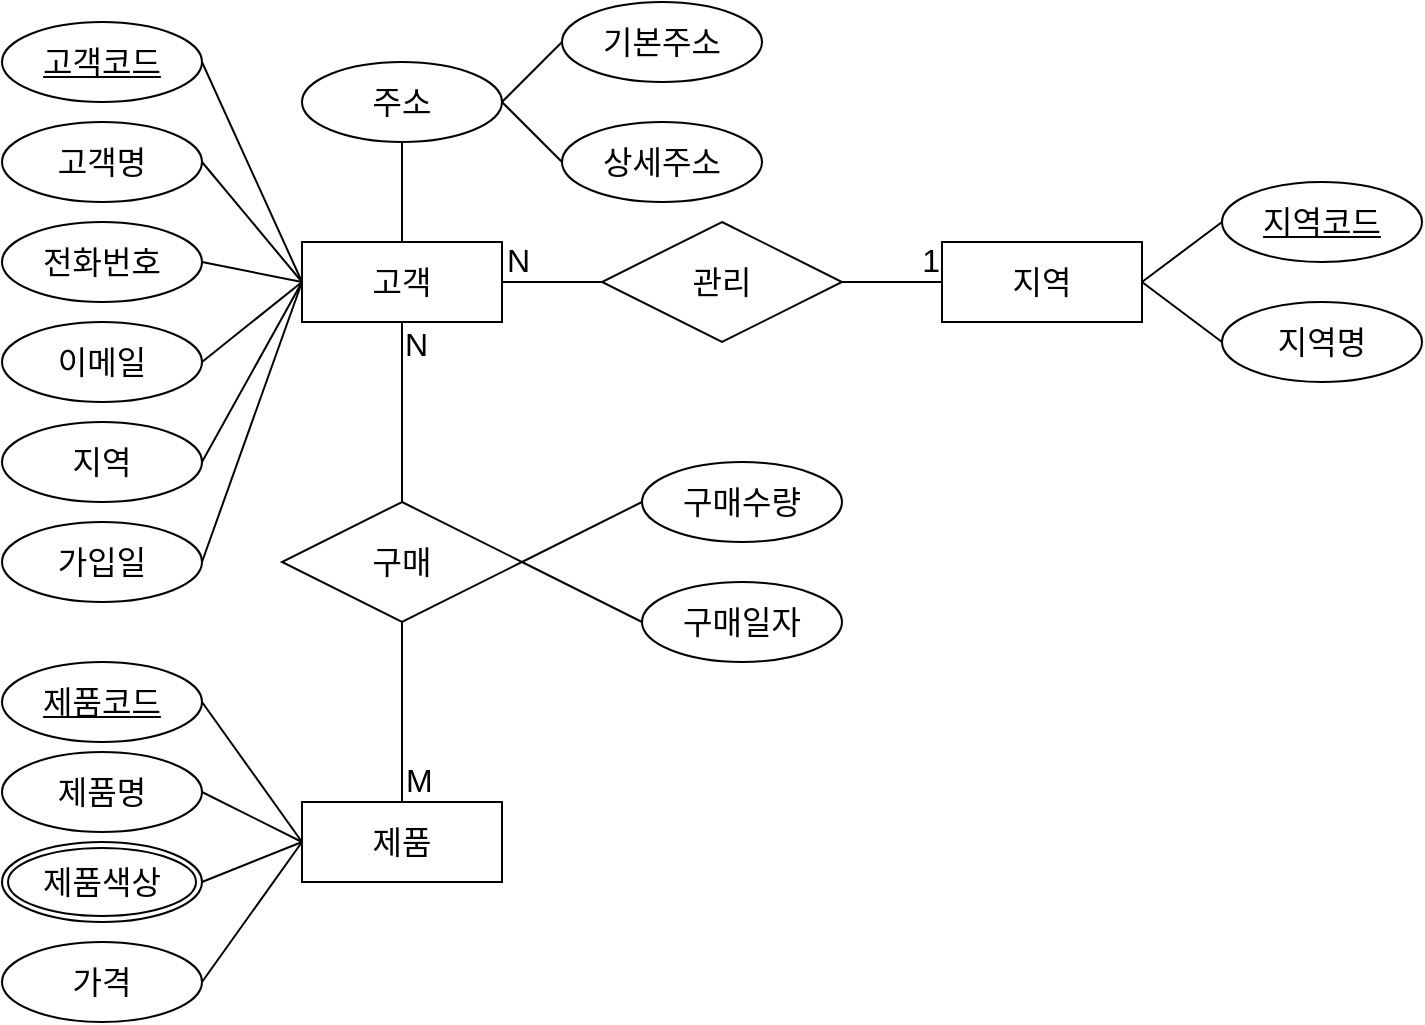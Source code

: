 <mxfile version="23.0.2" type="github" pages="2">
  <diagram name="ERD" id="Ty3lweUEg_XUcewh4Wqz">
    <mxGraphModel dx="666" dy="837" grid="1" gridSize="10" guides="1" tooltips="1" connect="1" arrows="1" fold="1" page="1" pageScale="1" pageWidth="827" pageHeight="1169" math="0" shadow="0">
      <root>
        <mxCell id="0" />
        <mxCell id="1" parent="0" />
        <mxCell id="jPnlkZO_AQ-F7j3s1gS7-1" value="고객" style="whiteSpace=wrap;html=1;align=center;fontSize=16;" vertex="1" parent="1">
          <mxGeometry x="160" y="140" width="100" height="40" as="geometry" />
        </mxCell>
        <mxCell id="jPnlkZO_AQ-F7j3s1gS7-2" value="고객코드" style="ellipse;whiteSpace=wrap;html=1;align=center;fontStyle=4;fontSize=16;" vertex="1" parent="1">
          <mxGeometry x="10" y="30" width="100" height="40" as="geometry" />
        </mxCell>
        <mxCell id="jPnlkZO_AQ-F7j3s1gS7-3" value="고객명" style="ellipse;whiteSpace=wrap;html=1;align=center;fontSize=16;" vertex="1" parent="1">
          <mxGeometry x="10" y="80" width="100" height="40" as="geometry" />
        </mxCell>
        <mxCell id="jPnlkZO_AQ-F7j3s1gS7-4" value="전화번호" style="ellipse;whiteSpace=wrap;html=1;align=center;fontSize=16;" vertex="1" parent="1">
          <mxGeometry x="10" y="130" width="100" height="40" as="geometry" />
        </mxCell>
        <mxCell id="jPnlkZO_AQ-F7j3s1gS7-5" value="지역" style="ellipse;whiteSpace=wrap;html=1;align=center;fontSize=16;" vertex="1" parent="1">
          <mxGeometry x="10" y="230" width="100" height="40" as="geometry" />
        </mxCell>
        <mxCell id="jPnlkZO_AQ-F7j3s1gS7-6" value="상세주소" style="ellipse;whiteSpace=wrap;html=1;align=center;fontSize=16;" vertex="1" parent="1">
          <mxGeometry x="290" y="80" width="100" height="40" as="geometry" />
        </mxCell>
        <mxCell id="jPnlkZO_AQ-F7j3s1gS7-7" value="기본주소" style="ellipse;whiteSpace=wrap;html=1;align=center;fontSize=16;" vertex="1" parent="1">
          <mxGeometry x="290" y="20" width="100" height="40" as="geometry" />
        </mxCell>
        <mxCell id="jPnlkZO_AQ-F7j3s1gS7-8" value="이메일" style="ellipse;whiteSpace=wrap;html=1;align=center;fontSize=16;" vertex="1" parent="1">
          <mxGeometry x="10" y="180" width="100" height="40" as="geometry" />
        </mxCell>
        <mxCell id="jPnlkZO_AQ-F7j3s1gS7-9" value="가입일" style="ellipse;whiteSpace=wrap;html=1;align=center;fontSize=16;" vertex="1" parent="1">
          <mxGeometry x="10" y="280" width="100" height="40" as="geometry" />
        </mxCell>
        <mxCell id="jPnlkZO_AQ-F7j3s1gS7-10" value="" style="endArrow=none;html=1;rounded=0;fontSize=12;startSize=8;endSize=8;curved=1;exitX=1;exitY=0.5;exitDx=0;exitDy=0;entryX=0;entryY=0.5;entryDx=0;entryDy=0;" edge="1" parent="1" source="jPnlkZO_AQ-F7j3s1gS7-2" target="jPnlkZO_AQ-F7j3s1gS7-1">
          <mxGeometry relative="1" as="geometry">
            <mxPoint x="210" y="380" as="sourcePoint" />
            <mxPoint x="370" y="380" as="targetPoint" />
          </mxGeometry>
        </mxCell>
        <mxCell id="jPnlkZO_AQ-F7j3s1gS7-11" value="" style="endArrow=none;html=1;rounded=0;fontSize=12;startSize=8;endSize=8;curved=1;exitX=1;exitY=0.5;exitDx=0;exitDy=0;entryX=0;entryY=0.5;entryDx=0;entryDy=0;" edge="1" parent="1" source="jPnlkZO_AQ-F7j3s1gS7-3" target="jPnlkZO_AQ-F7j3s1gS7-1">
          <mxGeometry relative="1" as="geometry">
            <mxPoint x="120" y="60" as="sourcePoint" />
            <mxPoint x="170" y="230" as="targetPoint" />
          </mxGeometry>
        </mxCell>
        <mxCell id="jPnlkZO_AQ-F7j3s1gS7-12" value="" style="endArrow=none;html=1;rounded=0;fontSize=12;startSize=8;endSize=8;curved=1;exitX=1;exitY=0.5;exitDx=0;exitDy=0;entryX=0;entryY=0.5;entryDx=0;entryDy=0;" edge="1" parent="1" source="jPnlkZO_AQ-F7j3s1gS7-4" target="jPnlkZO_AQ-F7j3s1gS7-1">
          <mxGeometry relative="1" as="geometry">
            <mxPoint x="120" y="110" as="sourcePoint" />
            <mxPoint x="170" y="230" as="targetPoint" />
          </mxGeometry>
        </mxCell>
        <mxCell id="jPnlkZO_AQ-F7j3s1gS7-13" value="" style="endArrow=none;html=1;rounded=0;fontSize=12;startSize=8;endSize=8;curved=1;exitX=1;exitY=0.5;exitDx=0;exitDy=0;entryX=0;entryY=0.5;entryDx=0;entryDy=0;" edge="1" parent="1" source="jPnlkZO_AQ-F7j3s1gS7-8" target="jPnlkZO_AQ-F7j3s1gS7-1">
          <mxGeometry relative="1" as="geometry">
            <mxPoint x="120" y="160" as="sourcePoint" />
            <mxPoint x="170" y="230" as="targetPoint" />
          </mxGeometry>
        </mxCell>
        <mxCell id="jPnlkZO_AQ-F7j3s1gS7-14" value="" style="endArrow=none;html=1;rounded=0;fontSize=12;startSize=8;endSize=8;curved=1;exitX=0;exitY=0.5;exitDx=0;exitDy=0;entryX=1;entryY=0.5;entryDx=0;entryDy=0;" edge="1" parent="1" source="jPnlkZO_AQ-F7j3s1gS7-7" target="5C0KOy-5nxvdo0F-4MNF-2">
          <mxGeometry relative="1" as="geometry">
            <mxPoint x="130" y="170" as="sourcePoint" />
            <mxPoint x="180" y="240" as="targetPoint" />
          </mxGeometry>
        </mxCell>
        <mxCell id="jPnlkZO_AQ-F7j3s1gS7-15" value="" style="endArrow=none;html=1;rounded=0;fontSize=12;startSize=8;endSize=8;curved=1;entryX=0;entryY=0.5;entryDx=0;entryDy=0;exitX=1;exitY=0.5;exitDx=0;exitDy=0;" edge="1" parent="1" source="5C0KOy-5nxvdo0F-4MNF-2" target="jPnlkZO_AQ-F7j3s1gS7-6">
          <mxGeometry relative="1" as="geometry">
            <mxPoint x="160" y="210" as="sourcePoint" />
            <mxPoint x="190" y="250" as="targetPoint" />
          </mxGeometry>
        </mxCell>
        <mxCell id="jPnlkZO_AQ-F7j3s1gS7-16" value="" style="endArrow=none;html=1;rounded=0;fontSize=12;startSize=8;endSize=8;curved=1;exitX=0;exitY=0.5;exitDx=0;exitDy=0;entryX=1;entryY=0.5;entryDx=0;entryDy=0;" edge="1" parent="1" source="jPnlkZO_AQ-F7j3s1gS7-1" target="jPnlkZO_AQ-F7j3s1gS7-5">
          <mxGeometry relative="1" as="geometry">
            <mxPoint x="150" y="190" as="sourcePoint" />
            <mxPoint x="200" y="260" as="targetPoint" />
          </mxGeometry>
        </mxCell>
        <mxCell id="jPnlkZO_AQ-F7j3s1gS7-17" value="" style="endArrow=none;html=1;rounded=0;fontSize=12;startSize=8;endSize=8;curved=1;entryX=1;entryY=0.5;entryDx=0;entryDy=0;exitX=0;exitY=0.5;exitDx=0;exitDy=0;" edge="1" parent="1" source="jPnlkZO_AQ-F7j3s1gS7-1" target="jPnlkZO_AQ-F7j3s1gS7-9">
          <mxGeometry relative="1" as="geometry">
            <mxPoint x="160" y="230" as="sourcePoint" />
            <mxPoint x="210" y="270" as="targetPoint" />
          </mxGeometry>
        </mxCell>
        <mxCell id="jPnlkZO_AQ-F7j3s1gS7-18" value="지역" style="whiteSpace=wrap;html=1;align=center;fontSize=16;" vertex="1" parent="1">
          <mxGeometry x="480" y="140" width="100" height="40" as="geometry" />
        </mxCell>
        <mxCell id="jPnlkZO_AQ-F7j3s1gS7-19" value="지역코드" style="ellipse;whiteSpace=wrap;html=1;align=center;fontStyle=4;fontSize=16;" vertex="1" parent="1">
          <mxGeometry x="620" y="110" width="100" height="40" as="geometry" />
        </mxCell>
        <mxCell id="jPnlkZO_AQ-F7j3s1gS7-20" value="지역명" style="ellipse;whiteSpace=wrap;html=1;align=center;fontSize=16;" vertex="1" parent="1">
          <mxGeometry x="620" y="170" width="100" height="40" as="geometry" />
        </mxCell>
        <mxCell id="jPnlkZO_AQ-F7j3s1gS7-21" value="" style="endArrow=none;html=1;rounded=0;fontSize=12;startSize=8;endSize=8;curved=1;exitX=1;exitY=0.5;exitDx=0;exitDy=0;entryX=0;entryY=0.5;entryDx=0;entryDy=0;" edge="1" parent="1" source="jPnlkZO_AQ-F7j3s1gS7-18" target="jPnlkZO_AQ-F7j3s1gS7-19">
          <mxGeometry relative="1" as="geometry">
            <mxPoint x="430" y="510" as="sourcePoint" />
            <mxPoint x="590" y="510" as="targetPoint" />
          </mxGeometry>
        </mxCell>
        <mxCell id="jPnlkZO_AQ-F7j3s1gS7-22" value="" style="endArrow=none;html=1;rounded=0;fontSize=12;startSize=8;endSize=8;curved=1;exitX=0;exitY=0.5;exitDx=0;exitDy=0;entryX=1;entryY=0.5;entryDx=0;entryDy=0;" edge="1" parent="1" source="jPnlkZO_AQ-F7j3s1gS7-20" target="jPnlkZO_AQ-F7j3s1gS7-18">
          <mxGeometry relative="1" as="geometry">
            <mxPoint x="650" y="230" as="sourcePoint" />
            <mxPoint x="670" y="200" as="targetPoint" />
          </mxGeometry>
        </mxCell>
        <mxCell id="jPnlkZO_AQ-F7j3s1gS7-23" value="제품" style="whiteSpace=wrap;html=1;align=center;fontSize=16;" vertex="1" parent="1">
          <mxGeometry x="160" y="420" width="100" height="40" as="geometry" />
        </mxCell>
        <mxCell id="jPnlkZO_AQ-F7j3s1gS7-24" value="제품코드" style="ellipse;whiteSpace=wrap;html=1;align=center;fontStyle=4;fontSize=16;" vertex="1" parent="1">
          <mxGeometry x="10" y="350" width="100" height="40" as="geometry" />
        </mxCell>
        <mxCell id="jPnlkZO_AQ-F7j3s1gS7-25" value="제품명" style="ellipse;whiteSpace=wrap;html=1;align=center;fontSize=16;" vertex="1" parent="1">
          <mxGeometry x="10" y="395" width="100" height="40" as="geometry" />
        </mxCell>
        <mxCell id="jPnlkZO_AQ-F7j3s1gS7-28" value="가격" style="ellipse;whiteSpace=wrap;html=1;align=center;fontSize=16;" vertex="1" parent="1">
          <mxGeometry x="10" y="490" width="100" height="40" as="geometry" />
        </mxCell>
        <mxCell id="jPnlkZO_AQ-F7j3s1gS7-29" value="" style="endArrow=none;html=1;rounded=0;fontSize=12;startSize=8;endSize=8;curved=1;entryX=0;entryY=0.5;entryDx=0;entryDy=0;exitX=1;exitY=0.5;exitDx=0;exitDy=0;" edge="1" parent="1" source="jPnlkZO_AQ-F7j3s1gS7-24" target="jPnlkZO_AQ-F7j3s1gS7-23">
          <mxGeometry relative="1" as="geometry">
            <mxPoint x="50" y="525" as="sourcePoint" />
            <mxPoint x="210" y="525" as="targetPoint" />
          </mxGeometry>
        </mxCell>
        <mxCell id="jPnlkZO_AQ-F7j3s1gS7-30" value="" style="endArrow=none;html=1;rounded=0;fontSize=12;startSize=8;endSize=8;curved=1;entryX=0;entryY=0.5;entryDx=0;entryDy=0;exitX=1;exitY=0.5;exitDx=0;exitDy=0;" edge="1" parent="1" source="jPnlkZO_AQ-F7j3s1gS7-25" target="jPnlkZO_AQ-F7j3s1gS7-23">
          <mxGeometry relative="1" as="geometry">
            <mxPoint x="290" y="375" as="sourcePoint" />
            <mxPoint x="270" y="465" as="targetPoint" />
          </mxGeometry>
        </mxCell>
        <mxCell id="jPnlkZO_AQ-F7j3s1gS7-31" value="" style="endArrow=none;html=1;rounded=0;fontSize=12;startSize=8;endSize=8;curved=1;entryX=1;entryY=0.5;entryDx=0;entryDy=0;exitX=0;exitY=0.5;exitDx=0;exitDy=0;" edge="1" parent="1" source="jPnlkZO_AQ-F7j3s1gS7-23" target="5C0KOy-5nxvdo0F-4MNF-1">
          <mxGeometry relative="1" as="geometry">
            <mxPoint x="160" y="455" as="sourcePoint" />
            <mxPoint x="110" y="460" as="targetPoint" />
          </mxGeometry>
        </mxCell>
        <mxCell id="jPnlkZO_AQ-F7j3s1gS7-32" value="" style="endArrow=none;html=1;rounded=0;fontSize=12;startSize=8;endSize=8;curved=1;entryX=1;entryY=0.5;entryDx=0;entryDy=0;exitX=0;exitY=0.5;exitDx=0;exitDy=0;" edge="1" parent="1" source="jPnlkZO_AQ-F7j3s1gS7-23" target="jPnlkZO_AQ-F7j3s1gS7-28">
          <mxGeometry relative="1" as="geometry">
            <mxPoint x="310" y="395" as="sourcePoint" />
            <mxPoint x="290" y="485" as="targetPoint" />
          </mxGeometry>
        </mxCell>
        <mxCell id="jPnlkZO_AQ-F7j3s1gS7-33" value="관리" style="shape=rhombus;perimeter=rhombusPerimeter;whiteSpace=wrap;html=1;align=center;fontSize=16;" vertex="1" parent="1">
          <mxGeometry x="310" y="130" width="120" height="60" as="geometry" />
        </mxCell>
        <mxCell id="jPnlkZO_AQ-F7j3s1gS7-34" value="" style="endArrow=none;html=1;rounded=0;fontSize=12;startSize=8;endSize=8;curved=1;exitX=1;exitY=0.5;exitDx=0;exitDy=0;entryX=0;entryY=0.5;entryDx=0;entryDy=0;" edge="1" parent="1" source="jPnlkZO_AQ-F7j3s1gS7-33" target="jPnlkZO_AQ-F7j3s1gS7-18">
          <mxGeometry relative="1" as="geometry">
            <mxPoint x="310" y="380" as="sourcePoint" />
            <mxPoint x="470" y="380" as="targetPoint" />
          </mxGeometry>
        </mxCell>
        <mxCell id="jPnlkZO_AQ-F7j3s1gS7-35" value="1" style="resizable=0;html=1;whiteSpace=wrap;align=right;verticalAlign=bottom;fontSize=16;" connectable="0" vertex="1" parent="jPnlkZO_AQ-F7j3s1gS7-34">
          <mxGeometry x="1" relative="1" as="geometry" />
        </mxCell>
        <mxCell id="jPnlkZO_AQ-F7j3s1gS7-36" value="" style="endArrow=none;html=1;rounded=0;fontSize=12;startSize=8;endSize=8;curved=1;entryX=1;entryY=0.5;entryDx=0;entryDy=0;exitX=0;exitY=0.5;exitDx=0;exitDy=0;" edge="1" parent="1" source="jPnlkZO_AQ-F7j3s1gS7-33" target="jPnlkZO_AQ-F7j3s1gS7-1">
          <mxGeometry relative="1" as="geometry">
            <mxPoint x="310" y="380" as="sourcePoint" />
            <mxPoint x="470" y="380" as="targetPoint" />
          </mxGeometry>
        </mxCell>
        <mxCell id="jPnlkZO_AQ-F7j3s1gS7-37" value="N" style="resizable=0;html=1;whiteSpace=wrap;align=right;verticalAlign=bottom;fontSize=16;" connectable="0" vertex="1" parent="jPnlkZO_AQ-F7j3s1gS7-36">
          <mxGeometry x="1" relative="1" as="geometry">
            <mxPoint x="15" as="offset" />
          </mxGeometry>
        </mxCell>
        <mxCell id="jPnlkZO_AQ-F7j3s1gS7-41" value="" style="endArrow=none;html=1;rounded=0;fontSize=12;startSize=8;endSize=8;curved=1;entryX=0.5;entryY=1;entryDx=0;entryDy=0;exitX=0.5;exitY=0;exitDx=0;exitDy=0;" edge="1" parent="1" source="jPnlkZO_AQ-F7j3s1gS7-38" target="jPnlkZO_AQ-F7j3s1gS7-1">
          <mxGeometry relative="1" as="geometry">
            <mxPoint x="20" y="510" as="sourcePoint" />
            <mxPoint x="180" y="510" as="targetPoint" />
          </mxGeometry>
        </mxCell>
        <mxCell id="jPnlkZO_AQ-F7j3s1gS7-43" value="N" style="resizable=0;html=1;whiteSpace=wrap;align=right;verticalAlign=bottom;fontSize=16;" connectable="0" vertex="1" parent="jPnlkZO_AQ-F7j3s1gS7-41">
          <mxGeometry x="1" relative="1" as="geometry">
            <mxPoint x="14" y="22" as="offset" />
          </mxGeometry>
        </mxCell>
        <mxCell id="jPnlkZO_AQ-F7j3s1gS7-44" value="구매수량" style="ellipse;whiteSpace=wrap;html=1;align=center;fontSize=16;" vertex="1" parent="1">
          <mxGeometry x="330" y="250" width="100" height="40" as="geometry" />
        </mxCell>
        <mxCell id="jPnlkZO_AQ-F7j3s1gS7-45" value="구매일자" style="ellipse;whiteSpace=wrap;html=1;align=center;fontSize=16;" vertex="1" parent="1">
          <mxGeometry x="330" y="310" width="100" height="40" as="geometry" />
        </mxCell>
        <mxCell id="jPnlkZO_AQ-F7j3s1gS7-46" value="" style="endArrow=none;html=1;rounded=0;fontSize=12;startSize=8;endSize=8;curved=1;exitX=1;exitY=0.5;exitDx=0;exitDy=0;entryX=0;entryY=0.5;entryDx=0;entryDy=0;" edge="1" parent="1" source="jPnlkZO_AQ-F7j3s1gS7-38" target="jPnlkZO_AQ-F7j3s1gS7-44">
          <mxGeometry relative="1" as="geometry">
            <mxPoint x="340" y="430" as="sourcePoint" />
            <mxPoint x="500" y="430" as="targetPoint" />
          </mxGeometry>
        </mxCell>
        <mxCell id="jPnlkZO_AQ-F7j3s1gS7-47" value="" style="endArrow=none;html=1;rounded=0;fontSize=12;startSize=8;endSize=8;curved=1;exitX=1;exitY=0.5;exitDx=0;exitDy=0;entryX=0;entryY=0.5;entryDx=0;entryDy=0;" edge="1" parent="1" source="jPnlkZO_AQ-F7j3s1gS7-38" target="jPnlkZO_AQ-F7j3s1gS7-45">
          <mxGeometry relative="1" as="geometry">
            <mxPoint x="290" y="330" as="sourcePoint" />
            <mxPoint x="340" y="300" as="targetPoint" />
          </mxGeometry>
        </mxCell>
        <mxCell id="5C0KOy-5nxvdo0F-4MNF-1" value="제품색상" style="ellipse;shape=doubleEllipse;margin=3;whiteSpace=wrap;html=1;align=center;fontSize=16;" vertex="1" parent="1">
          <mxGeometry x="10" y="440" width="100" height="40" as="geometry" />
        </mxCell>
        <mxCell id="5C0KOy-5nxvdo0F-4MNF-2" value="주소" style="ellipse;whiteSpace=wrap;html=1;align=center;fontSize=16;" vertex="1" parent="1">
          <mxGeometry x="160" y="50" width="100" height="40" as="geometry" />
        </mxCell>
        <mxCell id="5C0KOy-5nxvdo0F-4MNF-3" value="" style="endArrow=none;html=1;rounded=0;fontSize=12;startSize=8;endSize=8;curved=1;entryX=0.5;entryY=1;entryDx=0;entryDy=0;exitX=0.5;exitY=0;exitDx=0;exitDy=0;" edge="1" parent="1" source="jPnlkZO_AQ-F7j3s1gS7-1" target="5C0KOy-5nxvdo0F-4MNF-2">
          <mxGeometry relative="1" as="geometry">
            <mxPoint x="150" y="250" as="sourcePoint" />
            <mxPoint x="310" y="250" as="targetPoint" />
          </mxGeometry>
        </mxCell>
        <mxCell id="5C0KOy-5nxvdo0F-4MNF-4" value="" style="endArrow=none;html=1;rounded=0;fontSize=12;startSize=8;endSize=8;curved=1;entryX=0.5;entryY=1;entryDx=0;entryDy=0;exitX=0.5;exitY=0;exitDx=0;exitDy=0;" edge="1" parent="1" source="jPnlkZO_AQ-F7j3s1gS7-23" target="jPnlkZO_AQ-F7j3s1gS7-38">
          <mxGeometry relative="1" as="geometry">
            <mxPoint x="210" y="435" as="sourcePoint" />
            <mxPoint x="210" y="180" as="targetPoint" />
          </mxGeometry>
        </mxCell>
        <mxCell id="5C0KOy-5nxvdo0F-4MNF-5" value="M" style="resizable=0;html=1;whiteSpace=wrap;align=left;verticalAlign=bottom;fontSize=16;" connectable="0" vertex="1" parent="5C0KOy-5nxvdo0F-4MNF-4">
          <mxGeometry x="-1" relative="1" as="geometry" />
        </mxCell>
        <mxCell id="jPnlkZO_AQ-F7j3s1gS7-38" value="구매" style="shape=rhombus;perimeter=rhombusPerimeter;whiteSpace=wrap;html=1;align=center;fontSize=16;" vertex="1" parent="1">
          <mxGeometry x="150" y="270" width="120" height="60" as="geometry" />
        </mxCell>
      </root>
    </mxGraphModel>
  </diagram>
  <diagram id="p4AohO50XFNHlr-Im9Fz" name="릴레이션">
    <mxGraphModel dx="666" dy="837" grid="1" gridSize="10" guides="1" tooltips="1" connect="1" arrows="1" fold="1" page="1" pageScale="1" pageWidth="827" pageHeight="1169" math="0" shadow="0">
      <root>
        <mxCell id="0" />
        <mxCell id="1" parent="0" />
        <mxCell id="I4EyBmp-ebeh1d2STM1C-1" value="구매" style="shape=table;startSize=30;container=1;collapsible=1;childLayout=tableLayout;fixedRows=1;rowLines=0;fontStyle=1;align=center;resizeLast=1;html=1;whiteSpace=wrap;fontSize=16;" vertex="1" parent="1">
          <mxGeometry x="40" y="400" width="180" height="150" as="geometry" />
        </mxCell>
        <mxCell id="I4EyBmp-ebeh1d2STM1C-2" value="" style="shape=tableRow;horizontal=0;startSize=0;swimlaneHead=0;swimlaneBody=0;fillColor=none;collapsible=0;dropTarget=0;points=[[0,0.5],[1,0.5]];portConstraint=eastwest;top=0;left=0;right=0;bottom=0;html=1;fontSize=16;" vertex="1" parent="I4EyBmp-ebeh1d2STM1C-1">
          <mxGeometry y="30" width="180" height="30" as="geometry" />
        </mxCell>
        <mxCell id="I4EyBmp-ebeh1d2STM1C-3" value="PK" style="shape=partialRectangle;connectable=0;fillColor=none;top=0;left=0;bottom=0;right=0;fontStyle=1;overflow=hidden;html=1;whiteSpace=wrap;fontSize=16;" vertex="1" parent="I4EyBmp-ebeh1d2STM1C-2">
          <mxGeometry width="30" height="30" as="geometry">
            <mxRectangle width="30" height="30" as="alternateBounds" />
          </mxGeometry>
        </mxCell>
        <mxCell id="I4EyBmp-ebeh1d2STM1C-4" value="주문번호" style="shape=partialRectangle;connectable=0;fillColor=none;top=0;left=0;bottom=0;right=0;align=left;spacingLeft=6;fontStyle=5;overflow=hidden;html=1;whiteSpace=wrap;fontSize=16;" vertex="1" parent="I4EyBmp-ebeh1d2STM1C-2">
          <mxGeometry x="30" width="150" height="30" as="geometry">
            <mxRectangle width="150" height="30" as="alternateBounds" />
          </mxGeometry>
        </mxCell>
        <mxCell id="I4EyBmp-ebeh1d2STM1C-5" value="" style="shape=tableRow;horizontal=0;startSize=0;swimlaneHead=0;swimlaneBody=0;fillColor=none;collapsible=0;dropTarget=0;points=[[0,0.5],[1,0.5]];portConstraint=eastwest;top=0;left=0;right=0;bottom=1;html=1;fontSize=16;" vertex="1" parent="I4EyBmp-ebeh1d2STM1C-1">
          <mxGeometry y="60" width="180" height="30" as="geometry" />
        </mxCell>
        <mxCell id="I4EyBmp-ebeh1d2STM1C-6" value="FK" style="shape=partialRectangle;connectable=0;fillColor=none;top=0;left=0;bottom=0;right=0;fontStyle=1;overflow=hidden;html=1;whiteSpace=wrap;fontSize=16;" vertex="1" parent="I4EyBmp-ebeh1d2STM1C-5">
          <mxGeometry width="30" height="30" as="geometry">
            <mxRectangle width="30" height="30" as="alternateBounds" />
          </mxGeometry>
        </mxCell>
        <mxCell id="I4EyBmp-ebeh1d2STM1C-7" value="고객코드" style="shape=partialRectangle;connectable=0;fillColor=none;top=0;left=0;bottom=0;right=0;align=left;spacingLeft=6;fontStyle=5;overflow=hidden;html=1;whiteSpace=wrap;fontSize=16;" vertex="1" parent="I4EyBmp-ebeh1d2STM1C-5">
          <mxGeometry x="30" width="150" height="30" as="geometry">
            <mxRectangle width="150" height="30" as="alternateBounds" />
          </mxGeometry>
        </mxCell>
        <mxCell id="I4EyBmp-ebeh1d2STM1C-8" value="" style="shape=tableRow;horizontal=0;startSize=0;swimlaneHead=0;swimlaneBody=0;fillColor=none;collapsible=0;dropTarget=0;points=[[0,0.5],[1,0.5]];portConstraint=eastwest;top=0;left=0;right=0;bottom=0;html=1;fontSize=16;" vertex="1" parent="I4EyBmp-ebeh1d2STM1C-1">
          <mxGeometry y="90" width="180" height="30" as="geometry" />
        </mxCell>
        <mxCell id="I4EyBmp-ebeh1d2STM1C-9" value="" style="shape=partialRectangle;connectable=0;fillColor=none;top=0;left=0;bottom=0;right=0;editable=1;overflow=hidden;html=1;whiteSpace=wrap;fontSize=16;" vertex="1" parent="I4EyBmp-ebeh1d2STM1C-8">
          <mxGeometry width="30" height="30" as="geometry">
            <mxRectangle width="30" height="30" as="alternateBounds" />
          </mxGeometry>
        </mxCell>
        <mxCell id="I4EyBmp-ebeh1d2STM1C-10" value="구매수량" style="shape=partialRectangle;connectable=0;fillColor=none;top=0;left=0;bottom=0;right=0;align=left;spacingLeft=6;overflow=hidden;html=1;whiteSpace=wrap;fontSize=16;" vertex="1" parent="I4EyBmp-ebeh1d2STM1C-8">
          <mxGeometry x="30" width="150" height="30" as="geometry">
            <mxRectangle width="150" height="30" as="alternateBounds" />
          </mxGeometry>
        </mxCell>
        <mxCell id="I4EyBmp-ebeh1d2STM1C-11" value="" style="shape=tableRow;horizontal=0;startSize=0;swimlaneHead=0;swimlaneBody=0;fillColor=none;collapsible=0;dropTarget=0;points=[[0,0.5],[1,0.5]];portConstraint=eastwest;top=0;left=0;right=0;bottom=0;html=1;fontSize=16;" vertex="1" parent="I4EyBmp-ebeh1d2STM1C-1">
          <mxGeometry y="120" width="180" height="30" as="geometry" />
        </mxCell>
        <mxCell id="I4EyBmp-ebeh1d2STM1C-12" value="" style="shape=partialRectangle;connectable=0;fillColor=none;top=0;left=0;bottom=0;right=0;editable=1;overflow=hidden;html=1;whiteSpace=wrap;fontSize=16;" vertex="1" parent="I4EyBmp-ebeh1d2STM1C-11">
          <mxGeometry width="30" height="30" as="geometry">
            <mxRectangle width="30" height="30" as="alternateBounds" />
          </mxGeometry>
        </mxCell>
        <mxCell id="I4EyBmp-ebeh1d2STM1C-13" value="구매일자" style="shape=partialRectangle;connectable=0;fillColor=none;top=0;left=0;bottom=0;right=0;align=left;spacingLeft=6;overflow=hidden;html=1;whiteSpace=wrap;fontSize=16;" vertex="1" parent="I4EyBmp-ebeh1d2STM1C-11">
          <mxGeometry x="30" width="150" height="30" as="geometry">
            <mxRectangle width="150" height="30" as="alternateBounds" />
          </mxGeometry>
        </mxCell>
        <mxCell id="I4EyBmp-ebeh1d2STM1C-14" value="고객" style="shape=table;startSize=30;container=1;collapsible=1;childLayout=tableLayout;fixedRows=1;rowLines=0;fontStyle=1;align=center;resizeLast=1;html=1;fontSize=16;" vertex="1" parent="1">
          <mxGeometry x="40" y="40" width="180" height="300" as="geometry" />
        </mxCell>
        <mxCell id="I4EyBmp-ebeh1d2STM1C-15" value="" style="shape=tableRow;horizontal=0;startSize=0;swimlaneHead=0;swimlaneBody=0;fillColor=none;collapsible=0;dropTarget=0;points=[[0,0.5],[1,0.5]];portConstraint=eastwest;top=0;left=0;right=0;bottom=1;fontSize=16;" vertex="1" parent="I4EyBmp-ebeh1d2STM1C-14">
          <mxGeometry y="30" width="180" height="30" as="geometry" />
        </mxCell>
        <mxCell id="I4EyBmp-ebeh1d2STM1C-16" value="PK" style="shape=partialRectangle;connectable=0;fillColor=none;top=0;left=0;bottom=0;right=0;fontStyle=1;overflow=hidden;whiteSpace=wrap;html=1;fontSize=16;" vertex="1" parent="I4EyBmp-ebeh1d2STM1C-15">
          <mxGeometry width="30" height="30" as="geometry">
            <mxRectangle width="30" height="30" as="alternateBounds" />
          </mxGeometry>
        </mxCell>
        <mxCell id="I4EyBmp-ebeh1d2STM1C-17" value="고객코드" style="shape=partialRectangle;connectable=0;fillColor=none;top=0;left=0;bottom=0;right=0;align=left;spacingLeft=6;fontStyle=5;overflow=hidden;whiteSpace=wrap;html=1;fontSize=16;" vertex="1" parent="I4EyBmp-ebeh1d2STM1C-15">
          <mxGeometry x="30" width="150" height="30" as="geometry">
            <mxRectangle width="150" height="30" as="alternateBounds" />
          </mxGeometry>
        </mxCell>
        <mxCell id="nQgvQ8Me0OhR9xSFZi82-4" value="" style="shape=tableRow;horizontal=0;startSize=0;swimlaneHead=0;swimlaneBody=0;fillColor=none;collapsible=0;dropTarget=0;points=[[0,0.5],[1,0.5]];portConstraint=eastwest;top=0;left=0;right=0;bottom=1;fontSize=16;" vertex="1" parent="I4EyBmp-ebeh1d2STM1C-14">
          <mxGeometry y="60" width="180" height="30" as="geometry" />
        </mxCell>
        <mxCell id="nQgvQ8Me0OhR9xSFZi82-5" value="FK" style="shape=partialRectangle;connectable=0;fillColor=none;top=0;left=0;bottom=0;right=0;fontStyle=1;overflow=hidden;whiteSpace=wrap;html=1;fontSize=16;" vertex="1" parent="nQgvQ8Me0OhR9xSFZi82-4">
          <mxGeometry width="30" height="30" as="geometry">
            <mxRectangle width="30" height="30" as="alternateBounds" />
          </mxGeometry>
        </mxCell>
        <mxCell id="nQgvQ8Me0OhR9xSFZi82-6" value="지역코드" style="shape=partialRectangle;connectable=0;fillColor=none;top=0;left=0;bottom=0;right=0;align=left;spacingLeft=6;fontStyle=5;overflow=hidden;whiteSpace=wrap;html=1;fontSize=16;" vertex="1" parent="nQgvQ8Me0OhR9xSFZi82-4">
          <mxGeometry x="30" width="150" height="30" as="geometry">
            <mxRectangle width="150" height="30" as="alternateBounds" />
          </mxGeometry>
        </mxCell>
        <mxCell id="I4EyBmp-ebeh1d2STM1C-18" value="" style="shape=tableRow;horizontal=0;startSize=0;swimlaneHead=0;swimlaneBody=0;fillColor=none;collapsible=0;dropTarget=0;points=[[0,0.5],[1,0.5]];portConstraint=eastwest;top=0;left=0;right=0;bottom=0;fontSize=16;" vertex="1" parent="I4EyBmp-ebeh1d2STM1C-14">
          <mxGeometry y="90" width="180" height="30" as="geometry" />
        </mxCell>
        <mxCell id="I4EyBmp-ebeh1d2STM1C-19" value="" style="shape=partialRectangle;connectable=0;fillColor=none;top=0;left=0;bottom=0;right=0;editable=1;overflow=hidden;whiteSpace=wrap;html=1;fontSize=16;" vertex="1" parent="I4EyBmp-ebeh1d2STM1C-18">
          <mxGeometry width="30" height="30" as="geometry">
            <mxRectangle width="30" height="30" as="alternateBounds" />
          </mxGeometry>
        </mxCell>
        <mxCell id="I4EyBmp-ebeh1d2STM1C-20" value="고객명" style="shape=partialRectangle;connectable=0;fillColor=none;top=0;left=0;bottom=0;right=0;align=left;spacingLeft=6;overflow=hidden;whiteSpace=wrap;html=1;fontSize=16;" vertex="1" parent="I4EyBmp-ebeh1d2STM1C-18">
          <mxGeometry x="30" width="150" height="30" as="geometry">
            <mxRectangle width="150" height="30" as="alternateBounds" />
          </mxGeometry>
        </mxCell>
        <mxCell id="I4EyBmp-ebeh1d2STM1C-21" value="" style="shape=tableRow;horizontal=0;startSize=0;swimlaneHead=0;swimlaneBody=0;fillColor=none;collapsible=0;dropTarget=0;points=[[0,0.5],[1,0.5]];portConstraint=eastwest;top=0;left=0;right=0;bottom=0;fontSize=16;" vertex="1" parent="I4EyBmp-ebeh1d2STM1C-14">
          <mxGeometry y="120" width="180" height="30" as="geometry" />
        </mxCell>
        <mxCell id="I4EyBmp-ebeh1d2STM1C-22" value="" style="shape=partialRectangle;connectable=0;fillColor=none;top=0;left=0;bottom=0;right=0;editable=1;overflow=hidden;whiteSpace=wrap;html=1;fontSize=16;" vertex="1" parent="I4EyBmp-ebeh1d2STM1C-21">
          <mxGeometry width="30" height="30" as="geometry">
            <mxRectangle width="30" height="30" as="alternateBounds" />
          </mxGeometry>
        </mxCell>
        <mxCell id="I4EyBmp-ebeh1d2STM1C-23" value="전화번호" style="shape=partialRectangle;connectable=0;fillColor=none;top=0;left=0;bottom=0;right=0;align=left;spacingLeft=6;overflow=hidden;whiteSpace=wrap;html=1;fontSize=16;" vertex="1" parent="I4EyBmp-ebeh1d2STM1C-21">
          <mxGeometry x="30" width="150" height="30" as="geometry">
            <mxRectangle width="150" height="30" as="alternateBounds" />
          </mxGeometry>
        </mxCell>
        <mxCell id="I4EyBmp-ebeh1d2STM1C-24" value="" style="shape=tableRow;horizontal=0;startSize=0;swimlaneHead=0;swimlaneBody=0;fillColor=none;collapsible=0;dropTarget=0;points=[[0,0.5],[1,0.5]];portConstraint=eastwest;top=0;left=0;right=0;bottom=0;fontSize=16;" vertex="1" parent="I4EyBmp-ebeh1d2STM1C-14">
          <mxGeometry y="150" width="180" height="30" as="geometry" />
        </mxCell>
        <mxCell id="I4EyBmp-ebeh1d2STM1C-25" value="" style="shape=partialRectangle;connectable=0;fillColor=none;top=0;left=0;bottom=0;right=0;editable=1;overflow=hidden;whiteSpace=wrap;html=1;fontSize=16;" vertex="1" parent="I4EyBmp-ebeh1d2STM1C-24">
          <mxGeometry width="30" height="30" as="geometry">
            <mxRectangle width="30" height="30" as="alternateBounds" />
          </mxGeometry>
        </mxCell>
        <mxCell id="I4EyBmp-ebeh1d2STM1C-26" value="이메일" style="shape=partialRectangle;connectable=0;fillColor=none;top=0;left=0;bottom=0;right=0;align=left;spacingLeft=6;overflow=hidden;whiteSpace=wrap;html=1;fontSize=16;" vertex="1" parent="I4EyBmp-ebeh1d2STM1C-24">
          <mxGeometry x="30" width="150" height="30" as="geometry">
            <mxRectangle width="150" height="30" as="alternateBounds" />
          </mxGeometry>
        </mxCell>
        <mxCell id="I4EyBmp-ebeh1d2STM1C-27" value="" style="shape=tableRow;horizontal=0;startSize=0;swimlaneHead=0;swimlaneBody=0;fillColor=none;collapsible=0;dropTarget=0;points=[[0,0.5],[1,0.5]];portConstraint=eastwest;top=0;left=0;right=0;bottom=0;fontSize=16;" vertex="1" parent="I4EyBmp-ebeh1d2STM1C-14">
          <mxGeometry y="180" width="180" height="30" as="geometry" />
        </mxCell>
        <mxCell id="I4EyBmp-ebeh1d2STM1C-28" value="" style="shape=partialRectangle;connectable=0;fillColor=none;top=0;left=0;bottom=0;right=0;editable=1;overflow=hidden;whiteSpace=wrap;html=1;fontSize=16;" vertex="1" parent="I4EyBmp-ebeh1d2STM1C-27">
          <mxGeometry width="30" height="30" as="geometry">
            <mxRectangle width="30" height="30" as="alternateBounds" />
          </mxGeometry>
        </mxCell>
        <mxCell id="I4EyBmp-ebeh1d2STM1C-29" value="기본주소" style="shape=partialRectangle;connectable=0;fillColor=none;top=0;left=0;bottom=0;right=0;align=left;spacingLeft=6;overflow=hidden;whiteSpace=wrap;html=1;fontSize=16;" vertex="1" parent="I4EyBmp-ebeh1d2STM1C-27">
          <mxGeometry x="30" width="150" height="30" as="geometry">
            <mxRectangle width="150" height="30" as="alternateBounds" />
          </mxGeometry>
        </mxCell>
        <mxCell id="I4EyBmp-ebeh1d2STM1C-30" value="" style="shape=tableRow;horizontal=0;startSize=0;swimlaneHead=0;swimlaneBody=0;fillColor=none;collapsible=0;dropTarget=0;points=[[0,0.5],[1,0.5]];portConstraint=eastwest;top=0;left=0;right=0;bottom=0;fontSize=16;" vertex="1" parent="I4EyBmp-ebeh1d2STM1C-14">
          <mxGeometry y="210" width="180" height="30" as="geometry" />
        </mxCell>
        <mxCell id="I4EyBmp-ebeh1d2STM1C-31" value="" style="shape=partialRectangle;connectable=0;fillColor=none;top=0;left=0;bottom=0;right=0;editable=1;overflow=hidden;whiteSpace=wrap;html=1;fontSize=16;" vertex="1" parent="I4EyBmp-ebeh1d2STM1C-30">
          <mxGeometry width="30" height="30" as="geometry">
            <mxRectangle width="30" height="30" as="alternateBounds" />
          </mxGeometry>
        </mxCell>
        <mxCell id="I4EyBmp-ebeh1d2STM1C-32" value="상세주소" style="shape=partialRectangle;connectable=0;fillColor=none;top=0;left=0;bottom=0;right=0;align=left;spacingLeft=6;overflow=hidden;whiteSpace=wrap;html=1;fontSize=16;" vertex="1" parent="I4EyBmp-ebeh1d2STM1C-30">
          <mxGeometry x="30" width="150" height="30" as="geometry">
            <mxRectangle width="150" height="30" as="alternateBounds" />
          </mxGeometry>
        </mxCell>
        <mxCell id="I4EyBmp-ebeh1d2STM1C-33" value="" style="shape=tableRow;horizontal=0;startSize=0;swimlaneHead=0;swimlaneBody=0;fillColor=none;collapsible=0;dropTarget=0;points=[[0,0.5],[1,0.5]];portConstraint=eastwest;top=0;left=0;right=0;bottom=0;fontSize=16;" vertex="1" parent="I4EyBmp-ebeh1d2STM1C-14">
          <mxGeometry y="240" width="180" height="30" as="geometry" />
        </mxCell>
        <mxCell id="I4EyBmp-ebeh1d2STM1C-34" value="" style="shape=partialRectangle;connectable=0;fillColor=none;top=0;left=0;bottom=0;right=0;editable=1;overflow=hidden;whiteSpace=wrap;html=1;fontSize=16;" vertex="1" parent="I4EyBmp-ebeh1d2STM1C-33">
          <mxGeometry width="30" height="30" as="geometry">
            <mxRectangle width="30" height="30" as="alternateBounds" />
          </mxGeometry>
        </mxCell>
        <mxCell id="I4EyBmp-ebeh1d2STM1C-35" value="지역" style="shape=partialRectangle;connectable=0;fillColor=none;top=0;left=0;bottom=0;right=0;align=left;spacingLeft=6;overflow=hidden;whiteSpace=wrap;html=1;fontSize=16;" vertex="1" parent="I4EyBmp-ebeh1d2STM1C-33">
          <mxGeometry x="30" width="150" height="30" as="geometry">
            <mxRectangle width="150" height="30" as="alternateBounds" />
          </mxGeometry>
        </mxCell>
        <mxCell id="I4EyBmp-ebeh1d2STM1C-36" value="" style="shape=tableRow;horizontal=0;startSize=0;swimlaneHead=0;swimlaneBody=0;fillColor=none;collapsible=0;dropTarget=0;points=[[0,0.5],[1,0.5]];portConstraint=eastwest;top=0;left=0;right=0;bottom=0;fontSize=16;" vertex="1" parent="I4EyBmp-ebeh1d2STM1C-14">
          <mxGeometry y="270" width="180" height="30" as="geometry" />
        </mxCell>
        <mxCell id="I4EyBmp-ebeh1d2STM1C-37" value="" style="shape=partialRectangle;connectable=0;fillColor=none;top=0;left=0;bottom=0;right=0;editable=1;overflow=hidden;whiteSpace=wrap;html=1;fontSize=16;" vertex="1" parent="I4EyBmp-ebeh1d2STM1C-36">
          <mxGeometry width="30" height="30" as="geometry">
            <mxRectangle width="30" height="30" as="alternateBounds" />
          </mxGeometry>
        </mxCell>
        <mxCell id="I4EyBmp-ebeh1d2STM1C-38" value="가입일" style="shape=partialRectangle;connectable=0;fillColor=none;top=0;left=0;bottom=0;right=0;align=left;spacingLeft=6;overflow=hidden;whiteSpace=wrap;html=1;fontSize=16;" vertex="1" parent="I4EyBmp-ebeh1d2STM1C-36">
          <mxGeometry x="30" width="150" height="30" as="geometry">
            <mxRectangle width="150" height="30" as="alternateBounds" />
          </mxGeometry>
        </mxCell>
        <mxCell id="I4EyBmp-ebeh1d2STM1C-42" value="지역" style="shape=table;startSize=30;container=1;collapsible=1;childLayout=tableLayout;fixedRows=1;rowLines=0;fontStyle=1;align=center;resizeLast=1;html=1;fontSize=16;" vertex="1" parent="1">
          <mxGeometry x="360" y="40" width="180" height="90" as="geometry" />
        </mxCell>
        <mxCell id="I4EyBmp-ebeh1d2STM1C-43" value="" style="shape=tableRow;horizontal=0;startSize=0;swimlaneHead=0;swimlaneBody=0;fillColor=none;collapsible=0;dropTarget=0;points=[[0,0.5],[1,0.5]];portConstraint=eastwest;top=0;left=0;right=0;bottom=1;fontSize=16;" vertex="1" parent="I4EyBmp-ebeh1d2STM1C-42">
          <mxGeometry y="30" width="180" height="30" as="geometry" />
        </mxCell>
        <mxCell id="I4EyBmp-ebeh1d2STM1C-44" value="PK" style="shape=partialRectangle;connectable=0;fillColor=none;top=0;left=0;bottom=0;right=0;fontStyle=1;overflow=hidden;whiteSpace=wrap;html=1;fontSize=16;" vertex="1" parent="I4EyBmp-ebeh1d2STM1C-43">
          <mxGeometry width="30" height="30" as="geometry">
            <mxRectangle width="30" height="30" as="alternateBounds" />
          </mxGeometry>
        </mxCell>
        <mxCell id="I4EyBmp-ebeh1d2STM1C-45" value="지역코드" style="shape=partialRectangle;connectable=0;fillColor=none;top=0;left=0;bottom=0;right=0;align=left;spacingLeft=6;fontStyle=5;overflow=hidden;whiteSpace=wrap;html=1;fontSize=16;" vertex="1" parent="I4EyBmp-ebeh1d2STM1C-43">
          <mxGeometry x="30" width="150" height="30" as="geometry">
            <mxRectangle width="150" height="30" as="alternateBounds" />
          </mxGeometry>
        </mxCell>
        <mxCell id="I4EyBmp-ebeh1d2STM1C-46" value="" style="shape=tableRow;horizontal=0;startSize=0;swimlaneHead=0;swimlaneBody=0;fillColor=none;collapsible=0;dropTarget=0;points=[[0,0.5],[1,0.5]];portConstraint=eastwest;top=0;left=0;right=0;bottom=0;fontSize=16;" vertex="1" parent="I4EyBmp-ebeh1d2STM1C-42">
          <mxGeometry y="60" width="180" height="30" as="geometry" />
        </mxCell>
        <mxCell id="I4EyBmp-ebeh1d2STM1C-47" value="" style="shape=partialRectangle;connectable=0;fillColor=none;top=0;left=0;bottom=0;right=0;editable=1;overflow=hidden;whiteSpace=wrap;html=1;fontSize=16;" vertex="1" parent="I4EyBmp-ebeh1d2STM1C-46">
          <mxGeometry width="30" height="30" as="geometry">
            <mxRectangle width="30" height="30" as="alternateBounds" />
          </mxGeometry>
        </mxCell>
        <mxCell id="I4EyBmp-ebeh1d2STM1C-48" value="지역명" style="shape=partialRectangle;connectable=0;fillColor=none;top=0;left=0;bottom=0;right=0;align=left;spacingLeft=6;overflow=hidden;whiteSpace=wrap;html=1;fontSize=16;" vertex="1" parent="I4EyBmp-ebeh1d2STM1C-46">
          <mxGeometry x="30" width="150" height="30" as="geometry">
            <mxRectangle width="150" height="30" as="alternateBounds" />
          </mxGeometry>
        </mxCell>
        <mxCell id="I4EyBmp-ebeh1d2STM1C-55" value="제품" style="shape=table;startSize=30;container=1;collapsible=1;childLayout=tableLayout;fixedRows=1;rowLines=0;fontStyle=1;align=center;resizeLast=1;html=1;fontSize=16;" vertex="1" parent="1">
          <mxGeometry x="40" y="600" width="180" height="150" as="geometry" />
        </mxCell>
        <mxCell id="I4EyBmp-ebeh1d2STM1C-56" value="" style="shape=tableRow;horizontal=0;startSize=0;swimlaneHead=0;swimlaneBody=0;fillColor=none;collapsible=0;dropTarget=0;points=[[0,0.5],[1,0.5]];portConstraint=eastwest;top=0;left=0;right=0;bottom=1;fontSize=16;" vertex="1" parent="I4EyBmp-ebeh1d2STM1C-55">
          <mxGeometry y="30" width="180" height="30" as="geometry" />
        </mxCell>
        <mxCell id="I4EyBmp-ebeh1d2STM1C-57" value="PK" style="shape=partialRectangle;connectable=0;fillColor=none;top=0;left=0;bottom=0;right=0;fontStyle=1;overflow=hidden;whiteSpace=wrap;html=1;fontSize=16;" vertex="1" parent="I4EyBmp-ebeh1d2STM1C-56">
          <mxGeometry width="30" height="30" as="geometry">
            <mxRectangle width="30" height="30" as="alternateBounds" />
          </mxGeometry>
        </mxCell>
        <mxCell id="I4EyBmp-ebeh1d2STM1C-58" value="제품코드" style="shape=partialRectangle;connectable=0;fillColor=none;top=0;left=0;bottom=0;right=0;align=left;spacingLeft=6;fontStyle=5;overflow=hidden;whiteSpace=wrap;html=1;fontSize=16;" vertex="1" parent="I4EyBmp-ebeh1d2STM1C-56">
          <mxGeometry x="30" width="150" height="30" as="geometry">
            <mxRectangle width="150" height="30" as="alternateBounds" />
          </mxGeometry>
        </mxCell>
        <mxCell id="I4EyBmp-ebeh1d2STM1C-59" value="" style="shape=tableRow;horizontal=0;startSize=0;swimlaneHead=0;swimlaneBody=0;fillColor=none;collapsible=0;dropTarget=0;points=[[0,0.5],[1,0.5]];portConstraint=eastwest;top=0;left=0;right=0;bottom=0;fontSize=16;" vertex="1" parent="I4EyBmp-ebeh1d2STM1C-55">
          <mxGeometry y="60" width="180" height="30" as="geometry" />
        </mxCell>
        <mxCell id="I4EyBmp-ebeh1d2STM1C-60" value="" style="shape=partialRectangle;connectable=0;fillColor=none;top=0;left=0;bottom=0;right=0;editable=1;overflow=hidden;whiteSpace=wrap;html=1;fontSize=16;" vertex="1" parent="I4EyBmp-ebeh1d2STM1C-59">
          <mxGeometry width="30" height="30" as="geometry">
            <mxRectangle width="30" height="30" as="alternateBounds" />
          </mxGeometry>
        </mxCell>
        <mxCell id="I4EyBmp-ebeh1d2STM1C-61" value="제품명" style="shape=partialRectangle;connectable=0;fillColor=none;top=0;left=0;bottom=0;right=0;align=left;spacingLeft=6;overflow=hidden;whiteSpace=wrap;html=1;fontSize=16;" vertex="1" parent="I4EyBmp-ebeh1d2STM1C-59">
          <mxGeometry x="30" width="150" height="30" as="geometry">
            <mxRectangle width="150" height="30" as="alternateBounds" />
          </mxGeometry>
        </mxCell>
        <mxCell id="I4EyBmp-ebeh1d2STM1C-62" value="" style="shape=tableRow;horizontal=0;startSize=0;swimlaneHead=0;swimlaneBody=0;fillColor=none;collapsible=0;dropTarget=0;points=[[0,0.5],[1,0.5]];portConstraint=eastwest;top=0;left=0;right=0;bottom=0;fontSize=16;" vertex="1" parent="I4EyBmp-ebeh1d2STM1C-55">
          <mxGeometry y="90" width="180" height="30" as="geometry" />
        </mxCell>
        <mxCell id="I4EyBmp-ebeh1d2STM1C-63" value="" style="shape=partialRectangle;connectable=0;fillColor=none;top=0;left=0;bottom=0;right=0;editable=1;overflow=hidden;whiteSpace=wrap;html=1;fontSize=16;" vertex="1" parent="I4EyBmp-ebeh1d2STM1C-62">
          <mxGeometry width="30" height="30" as="geometry">
            <mxRectangle width="30" height="30" as="alternateBounds" />
          </mxGeometry>
        </mxCell>
        <mxCell id="I4EyBmp-ebeh1d2STM1C-64" value="제품색상" style="shape=partialRectangle;connectable=0;fillColor=none;top=0;left=0;bottom=0;right=0;align=left;spacingLeft=6;overflow=hidden;whiteSpace=wrap;html=1;fontSize=16;" vertex="1" parent="I4EyBmp-ebeh1d2STM1C-62">
          <mxGeometry x="30" width="150" height="30" as="geometry">
            <mxRectangle width="150" height="30" as="alternateBounds" />
          </mxGeometry>
        </mxCell>
        <mxCell id="I4EyBmp-ebeh1d2STM1C-65" value="" style="shape=tableRow;horizontal=0;startSize=0;swimlaneHead=0;swimlaneBody=0;fillColor=none;collapsible=0;dropTarget=0;points=[[0,0.5],[1,0.5]];portConstraint=eastwest;top=0;left=0;right=0;bottom=0;fontSize=16;" vertex="1" parent="I4EyBmp-ebeh1d2STM1C-55">
          <mxGeometry y="120" width="180" height="30" as="geometry" />
        </mxCell>
        <mxCell id="I4EyBmp-ebeh1d2STM1C-66" value="" style="shape=partialRectangle;connectable=0;fillColor=none;top=0;left=0;bottom=0;right=0;editable=1;overflow=hidden;whiteSpace=wrap;html=1;fontSize=16;" vertex="1" parent="I4EyBmp-ebeh1d2STM1C-65">
          <mxGeometry width="30" height="30" as="geometry">
            <mxRectangle width="30" height="30" as="alternateBounds" />
          </mxGeometry>
        </mxCell>
        <mxCell id="I4EyBmp-ebeh1d2STM1C-67" value="가격" style="shape=partialRectangle;connectable=0;fillColor=none;top=0;left=0;bottom=0;right=0;align=left;spacingLeft=6;overflow=hidden;whiteSpace=wrap;html=1;fontSize=16;" vertex="1" parent="I4EyBmp-ebeh1d2STM1C-65">
          <mxGeometry x="30" width="150" height="30" as="geometry">
            <mxRectangle width="150" height="30" as="alternateBounds" />
          </mxGeometry>
        </mxCell>
        <mxCell id="nQgvQ8Me0OhR9xSFZi82-14" value="" style="edgeStyle=entityRelationEdgeStyle;fontSize=12;html=1;endArrow=ERoneToMany;startArrow=ERmandOne;rounded=0;startSize=8;endSize=8;curved=1;entryX=1;entryY=0.5;entryDx=0;entryDy=0;exitX=0;exitY=0.5;exitDx=0;exitDy=0;" edge="1" parent="1" source="I4EyBmp-ebeh1d2STM1C-43" target="nQgvQ8Me0OhR9xSFZi82-4">
          <mxGeometry width="100" height="100" relative="1" as="geometry">
            <mxPoint x="350" y="240" as="sourcePoint" />
            <mxPoint x="370" y="340" as="targetPoint" />
          </mxGeometry>
        </mxCell>
        <mxCell id="nQgvQ8Me0OhR9xSFZi82-15" value="Table" style="shape=table;startSize=30;container=1;collapsible=1;childLayout=tableLayout;fixedRows=1;rowLines=0;fontStyle=1;align=center;resizeLast=1;html=1;whiteSpace=wrap;fontSize=16;" vertex="1" parent="1">
          <mxGeometry x="360" y="600" width="180" height="120" as="geometry" />
        </mxCell>
        <mxCell id="nQgvQ8Me0OhR9xSFZi82-16" value="" style="shape=tableRow;horizontal=0;startSize=0;swimlaneHead=0;swimlaneBody=0;fillColor=none;collapsible=0;dropTarget=0;points=[[0,0.5],[1,0.5]];portConstraint=eastwest;top=0;left=0;right=0;bottom=0;html=1;fontSize=16;" vertex="1" parent="nQgvQ8Me0OhR9xSFZi82-15">
          <mxGeometry y="30" width="180" height="30" as="geometry" />
        </mxCell>
        <mxCell id="nQgvQ8Me0OhR9xSFZi82-17" value="PK" style="shape=partialRectangle;connectable=0;fillColor=none;top=0;left=0;bottom=0;right=0;fontStyle=1;overflow=hidden;html=1;whiteSpace=wrap;fontSize=16;" vertex="1" parent="nQgvQ8Me0OhR9xSFZi82-16">
          <mxGeometry width="40" height="30" as="geometry">
            <mxRectangle width="40" height="30" as="alternateBounds" />
          </mxGeometry>
        </mxCell>
        <mxCell id="nQgvQ8Me0OhR9xSFZi82-18" value="색상코드" style="shape=partialRectangle;connectable=0;fillColor=none;top=0;left=0;bottom=0;right=0;align=left;spacingLeft=6;fontStyle=5;overflow=hidden;html=1;whiteSpace=wrap;fontSize=16;" vertex="1" parent="nQgvQ8Me0OhR9xSFZi82-16">
          <mxGeometry x="40" width="140" height="30" as="geometry">
            <mxRectangle width="140" height="30" as="alternateBounds" />
          </mxGeometry>
        </mxCell>
        <mxCell id="nQgvQ8Me0OhR9xSFZi82-19" value="" style="shape=tableRow;horizontal=0;startSize=0;swimlaneHead=0;swimlaneBody=0;fillColor=none;collapsible=0;dropTarget=0;points=[[0,0.5],[1,0.5]];portConstraint=eastwest;top=0;left=0;right=0;bottom=1;html=1;fontSize=16;" vertex="1" parent="nQgvQ8Me0OhR9xSFZi82-15">
          <mxGeometry y="60" width="180" height="30" as="geometry" />
        </mxCell>
        <mxCell id="nQgvQ8Me0OhR9xSFZi82-20" value="FK" style="shape=partialRectangle;connectable=0;fillColor=none;top=0;left=0;bottom=0;right=0;fontStyle=1;overflow=hidden;html=1;whiteSpace=wrap;fontSize=16;" vertex="1" parent="nQgvQ8Me0OhR9xSFZi82-19">
          <mxGeometry width="40" height="30" as="geometry">
            <mxRectangle width="40" height="30" as="alternateBounds" />
          </mxGeometry>
        </mxCell>
        <mxCell id="nQgvQ8Me0OhR9xSFZi82-21" value="제품코드" style="shape=partialRectangle;connectable=0;fillColor=none;top=0;left=0;bottom=0;right=0;align=left;spacingLeft=6;fontStyle=5;overflow=hidden;html=1;whiteSpace=wrap;fontSize=16;" vertex="1" parent="nQgvQ8Me0OhR9xSFZi82-19">
          <mxGeometry x="40" width="140" height="30" as="geometry">
            <mxRectangle width="140" height="30" as="alternateBounds" />
          </mxGeometry>
        </mxCell>
        <mxCell id="nQgvQ8Me0OhR9xSFZi82-22" value="" style="shape=tableRow;horizontal=0;startSize=0;swimlaneHead=0;swimlaneBody=0;fillColor=none;collapsible=0;dropTarget=0;points=[[0,0.5],[1,0.5]];portConstraint=eastwest;top=0;left=0;right=0;bottom=0;html=1;fontSize=16;" vertex="1" parent="nQgvQ8Me0OhR9xSFZi82-15">
          <mxGeometry y="90" width="180" height="30" as="geometry" />
        </mxCell>
        <mxCell id="nQgvQ8Me0OhR9xSFZi82-23" value="" style="shape=partialRectangle;connectable=0;fillColor=none;top=0;left=0;bottom=0;right=0;editable=1;overflow=hidden;html=1;whiteSpace=wrap;fontSize=16;" vertex="1" parent="nQgvQ8Me0OhR9xSFZi82-22">
          <mxGeometry width="40" height="30" as="geometry">
            <mxRectangle width="40" height="30" as="alternateBounds" />
          </mxGeometry>
        </mxCell>
        <mxCell id="nQgvQ8Me0OhR9xSFZi82-24" value="색상명" style="shape=partialRectangle;connectable=0;fillColor=none;top=0;left=0;bottom=0;right=0;align=left;spacingLeft=6;overflow=hidden;html=1;whiteSpace=wrap;fontSize=16;" vertex="1" parent="nQgvQ8Me0OhR9xSFZi82-22">
          <mxGeometry x="40" width="140" height="30" as="geometry">
            <mxRectangle width="140" height="30" as="alternateBounds" />
          </mxGeometry>
        </mxCell>
        <mxCell id="nQgvQ8Me0OhR9xSFZi82-28" value="" style="edgeStyle=entityRelationEdgeStyle;fontSize=12;html=1;endArrow=ERoneToMany;startArrow=ERmandOne;rounded=0;startSize=8;endSize=8;curved=1;exitX=1;exitY=0.5;exitDx=0;exitDy=0;entryX=0;entryY=0.5;entryDx=0;entryDy=0;" edge="1" parent="1" source="I4EyBmp-ebeh1d2STM1C-56" target="nQgvQ8Me0OhR9xSFZi82-19">
          <mxGeometry width="100" height="100" relative="1" as="geometry">
            <mxPoint x="270" y="440" as="sourcePoint" />
            <mxPoint x="370" y="340" as="targetPoint" />
          </mxGeometry>
        </mxCell>
      </root>
    </mxGraphModel>
  </diagram>
</mxfile>
